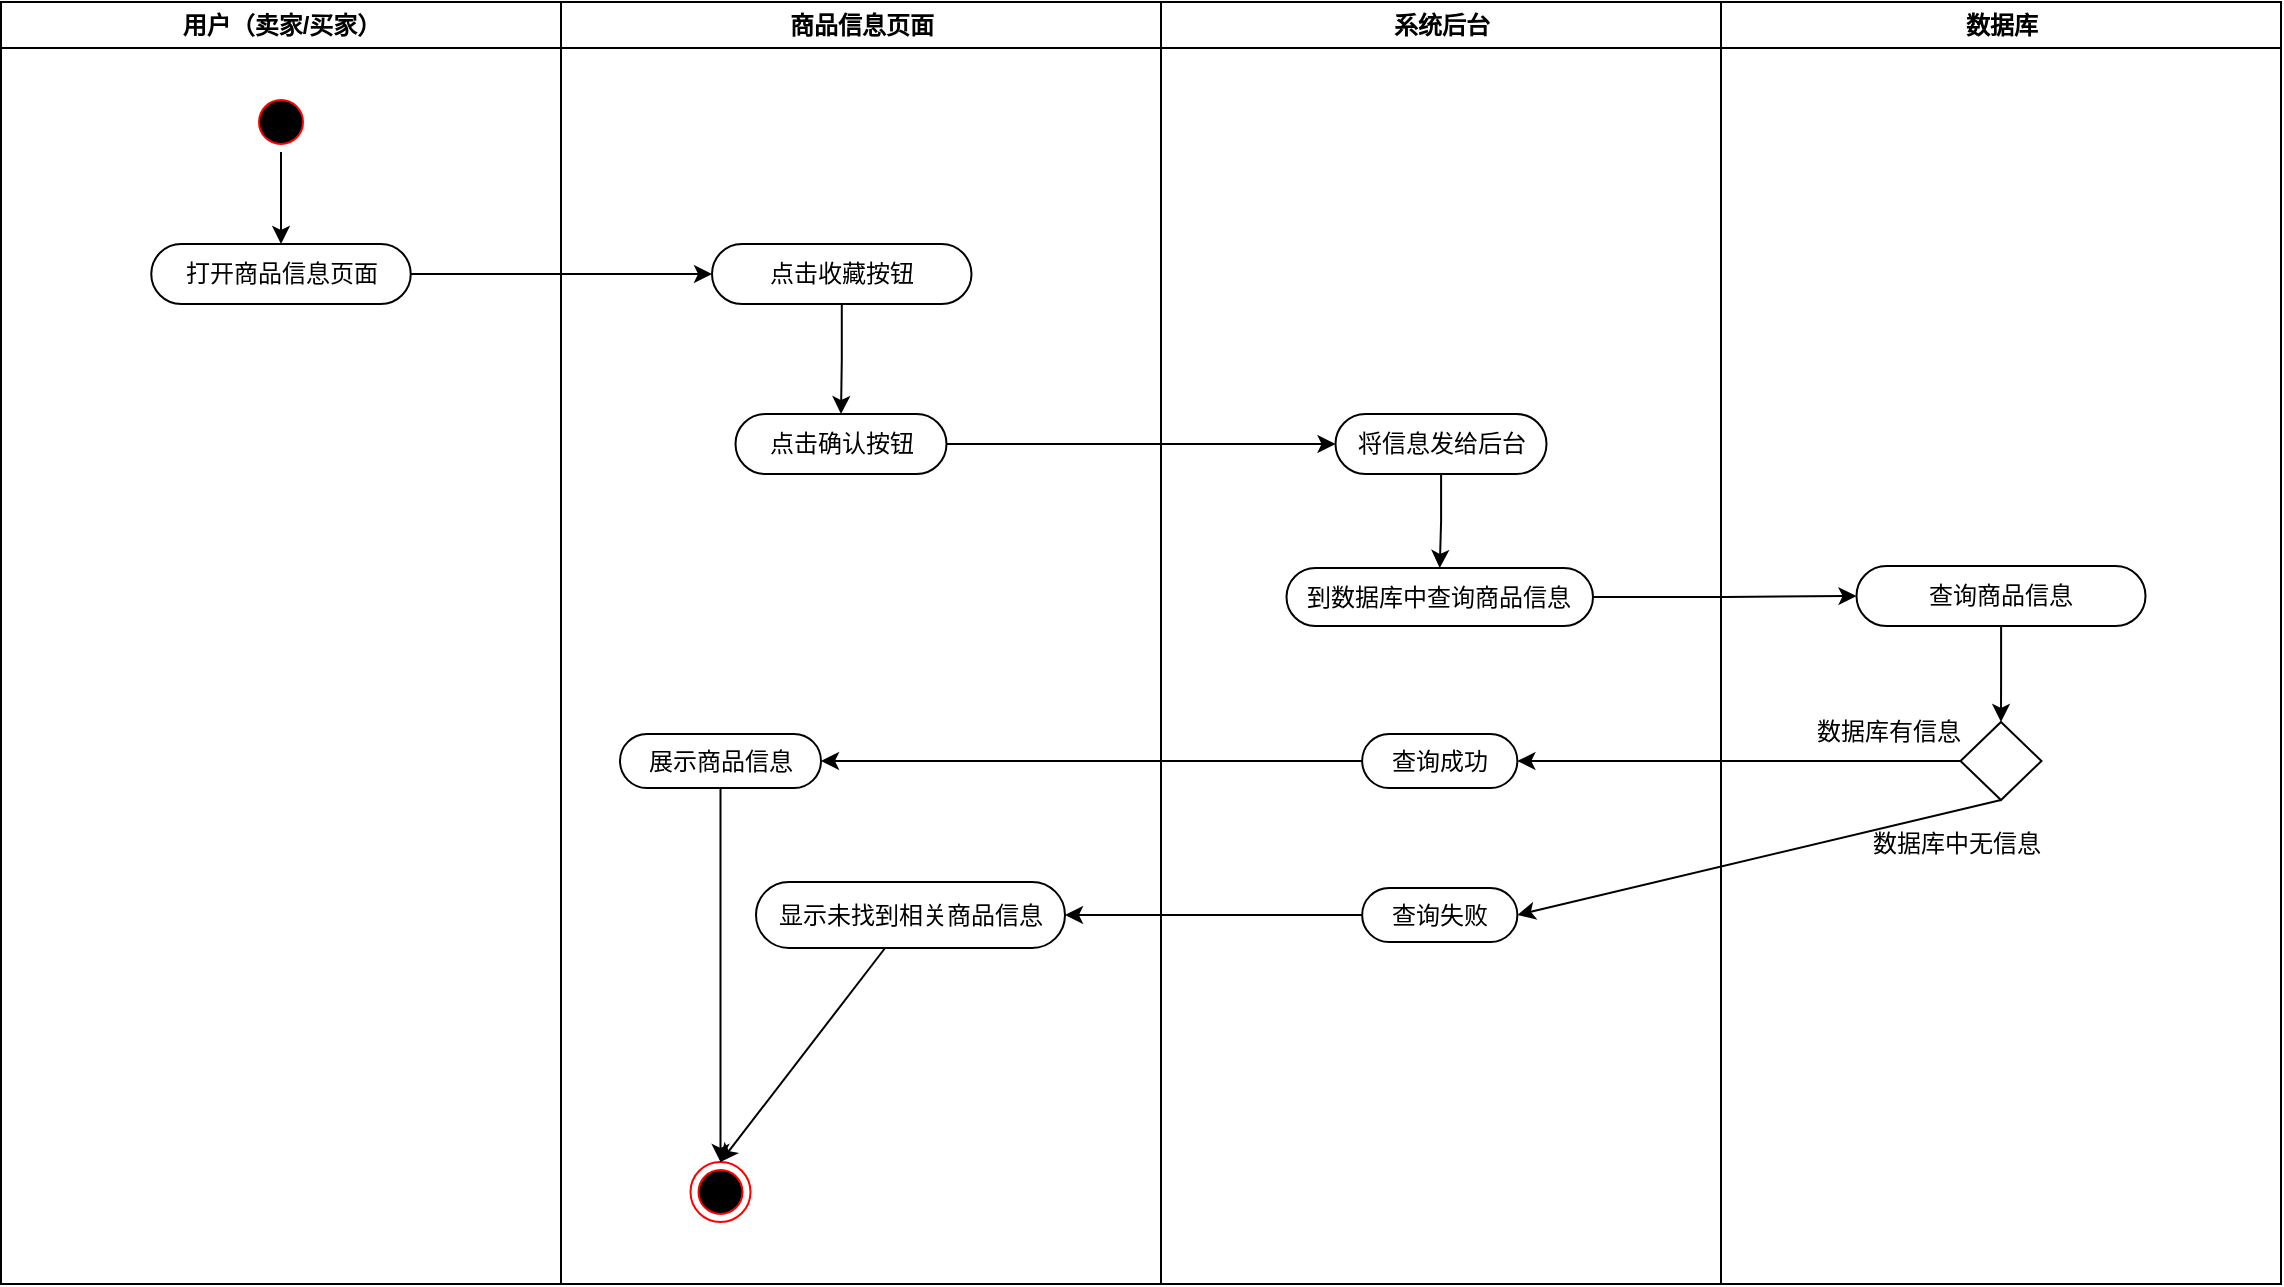 <mxfile version="17.4.5" type="github">
  <diagram id="XQAHxiRwhz5Y1FY18PcM" name="第 1 页">
    <mxGraphModel dx="1295" dy="696" grid="0" gridSize="10" guides="1" tooltips="1" connect="1" arrows="1" fold="1" page="1" pageScale="1" pageWidth="1169" pageHeight="827" math="0" shadow="0">
      <root>
        <mxCell id="0" />
        <mxCell id="1" parent="0" />
        <mxCell id="6P8U_Z_ffcTBsE7Q9u---1" value="用户（卖家/买家）" style="swimlane;whiteSpace=wrap" vertex="1" parent="1">
          <mxGeometry x="164.5" y="128" width="280" height="641" as="geometry" />
        </mxCell>
        <mxCell id="6P8U_Z_ffcTBsE7Q9u---2" style="edgeStyle=orthogonalEdgeStyle;rounded=0;orthogonalLoop=1;jettySize=auto;html=1;entryX=0.5;entryY=0;entryDx=0;entryDy=0;" edge="1" parent="6P8U_Z_ffcTBsE7Q9u---1" source="6P8U_Z_ffcTBsE7Q9u---3" target="6P8U_Z_ffcTBsE7Q9u---4">
          <mxGeometry relative="1" as="geometry" />
        </mxCell>
        <mxCell id="6P8U_Z_ffcTBsE7Q9u---3" value="" style="ellipse;shape=startState;fillColor=#000000;strokeColor=#ff0000;" vertex="1" parent="6P8U_Z_ffcTBsE7Q9u---1">
          <mxGeometry x="125" y="45" width="30" height="30" as="geometry" />
        </mxCell>
        <mxCell id="6P8U_Z_ffcTBsE7Q9u---4" value="打开商品信息页面" style="rounded=1;whiteSpace=wrap;html=1;arcSize=50;" vertex="1" parent="6P8U_Z_ffcTBsE7Q9u---1">
          <mxGeometry x="75.13" y="121" width="129.75" height="30" as="geometry" />
        </mxCell>
        <mxCell id="6P8U_Z_ffcTBsE7Q9u---5" value="商品信息页面" style="swimlane;whiteSpace=wrap;startSize=23;" vertex="1" parent="1">
          <mxGeometry x="444.5" y="128" width="300" height="641" as="geometry" />
        </mxCell>
        <mxCell id="6P8U_Z_ffcTBsE7Q9u---6" style="edgeStyle=orthogonalEdgeStyle;rounded=0;orthogonalLoop=1;jettySize=auto;html=1;entryX=0.5;entryY=0;entryDx=0;entryDy=0;" edge="1" parent="6P8U_Z_ffcTBsE7Q9u---5" source="6P8U_Z_ffcTBsE7Q9u---7" target="6P8U_Z_ffcTBsE7Q9u---8">
          <mxGeometry relative="1" as="geometry" />
        </mxCell>
        <mxCell id="6P8U_Z_ffcTBsE7Q9u---7" value="点击收藏按钮" style="rounded=1;whiteSpace=wrap;html=1;arcSize=50;" vertex="1" parent="6P8U_Z_ffcTBsE7Q9u---5">
          <mxGeometry x="75.5" y="121" width="129.75" height="30" as="geometry" />
        </mxCell>
        <mxCell id="6P8U_Z_ffcTBsE7Q9u---8" value="点击确认按钮" style="rounded=1;whiteSpace=wrap;html=1;arcSize=50;" vertex="1" parent="6P8U_Z_ffcTBsE7Q9u---5">
          <mxGeometry x="87.25" y="206" width="105.5" height="30" as="geometry" />
        </mxCell>
        <mxCell id="6P8U_Z_ffcTBsE7Q9u---9" value="" style="ellipse;html=1;shape=endState;fillColor=#000000;strokeColor=#ff0000;" vertex="1" parent="6P8U_Z_ffcTBsE7Q9u---5">
          <mxGeometry x="64.75" y="580" width="30" height="30" as="geometry" />
        </mxCell>
        <mxCell id="6P8U_Z_ffcTBsE7Q9u---10" style="edgeStyle=none;rounded=0;orthogonalLoop=1;jettySize=auto;html=1;entryX=0.5;entryY=0;entryDx=0;entryDy=0;" edge="1" parent="6P8U_Z_ffcTBsE7Q9u---5" source="6P8U_Z_ffcTBsE7Q9u---11" target="6P8U_Z_ffcTBsE7Q9u---9">
          <mxGeometry relative="1" as="geometry" />
        </mxCell>
        <mxCell id="6P8U_Z_ffcTBsE7Q9u---11" value="展示商品信息" style="rounded=1;whiteSpace=wrap;html=1;arcSize=50;" vertex="1" parent="6P8U_Z_ffcTBsE7Q9u---5">
          <mxGeometry x="29.5" y="366" width="100.5" height="27" as="geometry" />
        </mxCell>
        <mxCell id="6P8U_Z_ffcTBsE7Q9u---12" style="edgeStyle=none;rounded=0;orthogonalLoop=1;jettySize=auto;html=1;entryX=0.5;entryY=0;entryDx=0;entryDy=0;" edge="1" parent="6P8U_Z_ffcTBsE7Q9u---5" source="6P8U_Z_ffcTBsE7Q9u---13" target="6P8U_Z_ffcTBsE7Q9u---9">
          <mxGeometry relative="1" as="geometry" />
        </mxCell>
        <mxCell id="6P8U_Z_ffcTBsE7Q9u---13" value="显示未找到相关商品信息" style="rounded=1;whiteSpace=wrap;html=1;arcSize=50;" vertex="1" parent="6P8U_Z_ffcTBsE7Q9u---5">
          <mxGeometry x="97.5" y="440" width="154.5" height="33" as="geometry" />
        </mxCell>
        <mxCell id="6P8U_Z_ffcTBsE7Q9u---14" value="系统后台" style="swimlane;whiteSpace=wrap" vertex="1" parent="1">
          <mxGeometry x="744.5" y="128" width="280" height="641" as="geometry" />
        </mxCell>
        <mxCell id="6P8U_Z_ffcTBsE7Q9u---15" style="edgeStyle=orthogonalEdgeStyle;rounded=0;orthogonalLoop=1;jettySize=auto;html=1;entryX=0.5;entryY=0;entryDx=0;entryDy=0;" edge="1" parent="6P8U_Z_ffcTBsE7Q9u---14" source="6P8U_Z_ffcTBsE7Q9u---16" target="6P8U_Z_ffcTBsE7Q9u---17">
          <mxGeometry relative="1" as="geometry" />
        </mxCell>
        <mxCell id="6P8U_Z_ffcTBsE7Q9u---16" value="将信息发给后台" style="rounded=1;whiteSpace=wrap;html=1;arcSize=50;" vertex="1" parent="6P8U_Z_ffcTBsE7Q9u---14">
          <mxGeometry x="87.25" y="206" width="105.5" height="30" as="geometry" />
        </mxCell>
        <mxCell id="6P8U_Z_ffcTBsE7Q9u---17" value="到数据库中查询商品信息" style="rounded=1;whiteSpace=wrap;html=1;arcSize=50;" vertex="1" parent="6P8U_Z_ffcTBsE7Q9u---14">
          <mxGeometry x="62.75" y="283" width="153.25" height="29" as="geometry" />
        </mxCell>
        <mxCell id="6P8U_Z_ffcTBsE7Q9u---18" value="查询成功" style="rounded=1;whiteSpace=wrap;html=1;arcSize=50;" vertex="1" parent="6P8U_Z_ffcTBsE7Q9u---14">
          <mxGeometry x="100.57" y="366" width="77.62" height="27" as="geometry" />
        </mxCell>
        <mxCell id="6P8U_Z_ffcTBsE7Q9u---19" value="查询失败" style="rounded=1;whiteSpace=wrap;html=1;arcSize=50;" vertex="1" parent="6P8U_Z_ffcTBsE7Q9u---14">
          <mxGeometry x="100.57" y="443" width="77.62" height="27" as="geometry" />
        </mxCell>
        <mxCell id="6P8U_Z_ffcTBsE7Q9u---20" value="数据库" style="swimlane;whiteSpace=wrap" vertex="1" parent="1">
          <mxGeometry x="1024.5" y="128" width="280" height="641" as="geometry" />
        </mxCell>
        <mxCell id="6P8U_Z_ffcTBsE7Q9u---21" style="edgeStyle=orthogonalEdgeStyle;rounded=0;orthogonalLoop=1;jettySize=auto;html=1;entryX=0.5;entryY=0;entryDx=0;entryDy=0;" edge="1" parent="6P8U_Z_ffcTBsE7Q9u---20" source="6P8U_Z_ffcTBsE7Q9u---22" target="6P8U_Z_ffcTBsE7Q9u---23">
          <mxGeometry relative="1" as="geometry" />
        </mxCell>
        <mxCell id="6P8U_Z_ffcTBsE7Q9u---22" value="查询商品信息" style="rounded=1;whiteSpace=wrap;html=1;arcSize=50;" vertex="1" parent="6P8U_Z_ffcTBsE7Q9u---20">
          <mxGeometry x="67.75" y="282" width="144.5" height="30" as="geometry" />
        </mxCell>
        <mxCell id="6P8U_Z_ffcTBsE7Q9u---23" value="" style="rhombus;whiteSpace=wrap;html=1;" vertex="1" parent="6P8U_Z_ffcTBsE7Q9u---20">
          <mxGeometry x="119.75" y="360" width="40.5" height="39" as="geometry" />
        </mxCell>
        <mxCell id="6P8U_Z_ffcTBsE7Q9u---24" value="数据库有信息" style="text;html=1;align=center;verticalAlign=middle;resizable=0;points=[];autosize=1;strokeColor=none;fillColor=none;" vertex="1" parent="6P8U_Z_ffcTBsE7Q9u---20">
          <mxGeometry x="42.5" y="356" width="82" height="18" as="geometry" />
        </mxCell>
        <mxCell id="6P8U_Z_ffcTBsE7Q9u---25" value="数据库中无信息" style="text;html=1;align=center;verticalAlign=middle;resizable=0;points=[];autosize=1;strokeColor=none;fillColor=none;" vertex="1" parent="6P8U_Z_ffcTBsE7Q9u---20">
          <mxGeometry x="70.5" y="412" width="94" height="18" as="geometry" />
        </mxCell>
        <mxCell id="6P8U_Z_ffcTBsE7Q9u---26" style="edgeStyle=orthogonalEdgeStyle;rounded=0;orthogonalLoop=1;jettySize=auto;html=1;entryX=0;entryY=0.5;entryDx=0;entryDy=0;" edge="1" parent="1" source="6P8U_Z_ffcTBsE7Q9u---4" target="6P8U_Z_ffcTBsE7Q9u---7">
          <mxGeometry relative="1" as="geometry" />
        </mxCell>
        <mxCell id="6P8U_Z_ffcTBsE7Q9u---27" style="edgeStyle=orthogonalEdgeStyle;rounded=0;orthogonalLoop=1;jettySize=auto;html=1;entryX=0;entryY=0.5;entryDx=0;entryDy=0;" edge="1" parent="1" source="6P8U_Z_ffcTBsE7Q9u---8" target="6P8U_Z_ffcTBsE7Q9u---16">
          <mxGeometry relative="1" as="geometry" />
        </mxCell>
        <mxCell id="6P8U_Z_ffcTBsE7Q9u---28" style="edgeStyle=orthogonalEdgeStyle;rounded=0;orthogonalLoop=1;jettySize=auto;html=1;entryX=0;entryY=0.5;entryDx=0;entryDy=0;" edge="1" parent="1" source="6P8U_Z_ffcTBsE7Q9u---17" target="6P8U_Z_ffcTBsE7Q9u---22">
          <mxGeometry relative="1" as="geometry" />
        </mxCell>
        <mxCell id="6P8U_Z_ffcTBsE7Q9u---29" style="edgeStyle=orthogonalEdgeStyle;rounded=0;orthogonalLoop=1;jettySize=auto;html=1;entryX=1;entryY=0.5;entryDx=0;entryDy=0;" edge="1" parent="1" source="6P8U_Z_ffcTBsE7Q9u---23" target="6P8U_Z_ffcTBsE7Q9u---18">
          <mxGeometry relative="1" as="geometry" />
        </mxCell>
        <mxCell id="6P8U_Z_ffcTBsE7Q9u---30" style="rounded=0;orthogonalLoop=1;jettySize=auto;html=1;entryX=1;entryY=0.5;entryDx=0;entryDy=0;exitX=0.5;exitY=1;exitDx=0;exitDy=0;" edge="1" parent="1" source="6P8U_Z_ffcTBsE7Q9u---23" target="6P8U_Z_ffcTBsE7Q9u---19">
          <mxGeometry relative="1" as="geometry" />
        </mxCell>
        <mxCell id="6P8U_Z_ffcTBsE7Q9u---31" style="edgeStyle=none;rounded=0;orthogonalLoop=1;jettySize=auto;html=1;entryX=1;entryY=0.5;entryDx=0;entryDy=0;" edge="1" parent="1" source="6P8U_Z_ffcTBsE7Q9u---18" target="6P8U_Z_ffcTBsE7Q9u---11">
          <mxGeometry relative="1" as="geometry" />
        </mxCell>
        <mxCell id="6P8U_Z_ffcTBsE7Q9u---32" style="edgeStyle=none;rounded=0;orthogonalLoop=1;jettySize=auto;html=1;entryX=1;entryY=0.5;entryDx=0;entryDy=0;" edge="1" parent="1" source="6P8U_Z_ffcTBsE7Q9u---19" target="6P8U_Z_ffcTBsE7Q9u---13">
          <mxGeometry relative="1" as="geometry" />
        </mxCell>
      </root>
    </mxGraphModel>
  </diagram>
</mxfile>
